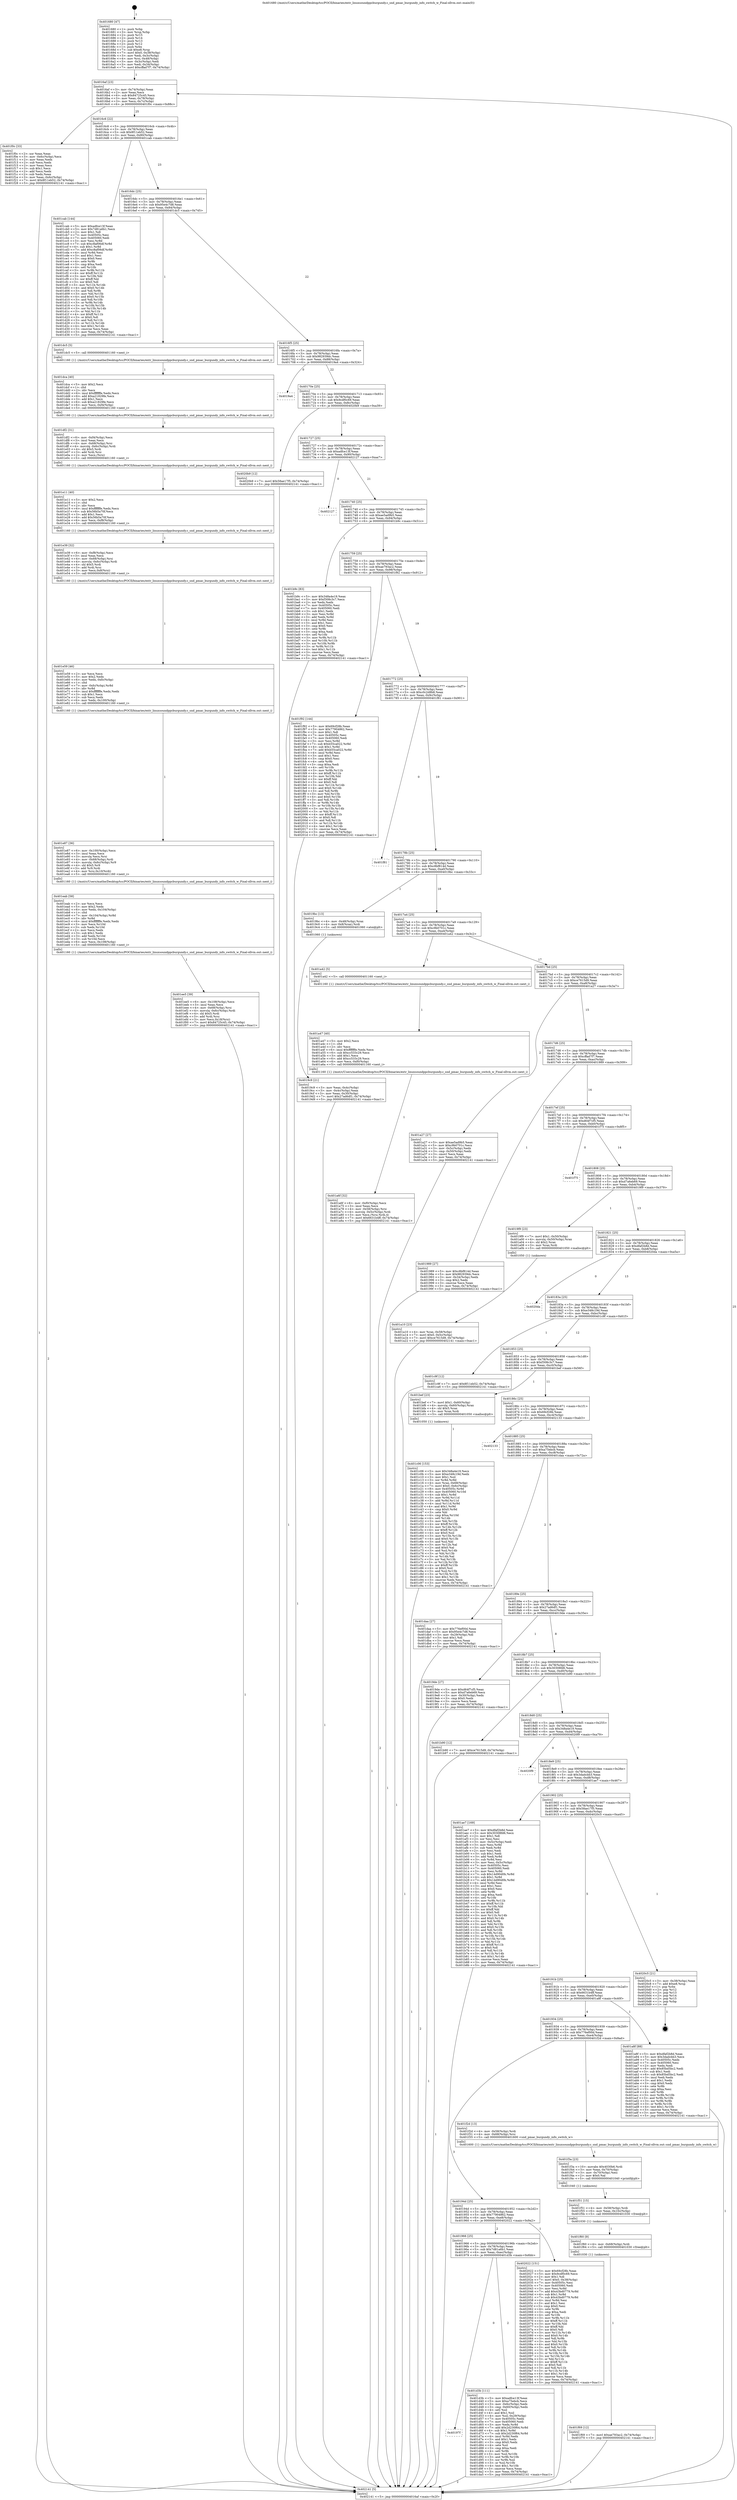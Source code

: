 digraph "0x401680" {
  label = "0x401680 (/mnt/c/Users/mathe/Desktop/tcc/POCII/binaries/extr_linuxsoundppcburgundy.c_snd_pmac_burgundy_info_switch_w_Final-ollvm.out::main(0))"
  labelloc = "t"
  node[shape=record]

  Entry [label="",width=0.3,height=0.3,shape=circle,fillcolor=black,style=filled]
  "0x4016af" [label="{
     0x4016af [23]\l
     | [instrs]\l
     &nbsp;&nbsp;0x4016af \<+3\>: mov -0x74(%rbp),%eax\l
     &nbsp;&nbsp;0x4016b2 \<+2\>: mov %eax,%ecx\l
     &nbsp;&nbsp;0x4016b4 \<+6\>: sub $0x84725c45,%ecx\l
     &nbsp;&nbsp;0x4016ba \<+3\>: mov %eax,-0x78(%rbp)\l
     &nbsp;&nbsp;0x4016bd \<+3\>: mov %ecx,-0x7c(%rbp)\l
     &nbsp;&nbsp;0x4016c0 \<+6\>: je 0000000000401f0c \<main+0x88c\>\l
  }"]
  "0x401f0c" [label="{
     0x401f0c [33]\l
     | [instrs]\l
     &nbsp;&nbsp;0x401f0c \<+2\>: xor %eax,%eax\l
     &nbsp;&nbsp;0x401f0e \<+3\>: mov -0x6c(%rbp),%ecx\l
     &nbsp;&nbsp;0x401f11 \<+2\>: mov %eax,%edx\l
     &nbsp;&nbsp;0x401f13 \<+2\>: sub %ecx,%edx\l
     &nbsp;&nbsp;0x401f15 \<+2\>: mov %eax,%ecx\l
     &nbsp;&nbsp;0x401f17 \<+3\>: sub $0x1,%ecx\l
     &nbsp;&nbsp;0x401f1a \<+2\>: add %ecx,%edx\l
     &nbsp;&nbsp;0x401f1c \<+2\>: sub %edx,%eax\l
     &nbsp;&nbsp;0x401f1e \<+3\>: mov %eax,-0x6c(%rbp)\l
     &nbsp;&nbsp;0x401f21 \<+7\>: movl $0x8f11eb52,-0x74(%rbp)\l
     &nbsp;&nbsp;0x401f28 \<+5\>: jmp 0000000000402141 \<main+0xac1\>\l
  }"]
  "0x4016c6" [label="{
     0x4016c6 [22]\l
     | [instrs]\l
     &nbsp;&nbsp;0x4016c6 \<+5\>: jmp 00000000004016cb \<main+0x4b\>\l
     &nbsp;&nbsp;0x4016cb \<+3\>: mov -0x78(%rbp),%eax\l
     &nbsp;&nbsp;0x4016ce \<+5\>: sub $0x8f11eb52,%eax\l
     &nbsp;&nbsp;0x4016d3 \<+3\>: mov %eax,-0x80(%rbp)\l
     &nbsp;&nbsp;0x4016d6 \<+6\>: je 0000000000401cab \<main+0x62b\>\l
  }"]
  Exit [label="",width=0.3,height=0.3,shape=circle,fillcolor=black,style=filled,peripheries=2]
  "0x401cab" [label="{
     0x401cab [144]\l
     | [instrs]\l
     &nbsp;&nbsp;0x401cab \<+5\>: mov $0xadfce13f,%eax\l
     &nbsp;&nbsp;0x401cb0 \<+5\>: mov $0x7d81a6b1,%ecx\l
     &nbsp;&nbsp;0x401cb5 \<+2\>: mov $0x1,%dl\l
     &nbsp;&nbsp;0x401cb7 \<+7\>: mov 0x40505c,%esi\l
     &nbsp;&nbsp;0x401cbe \<+7\>: mov 0x405060,%edi\l
     &nbsp;&nbsp;0x401cc5 \<+3\>: mov %esi,%r8d\l
     &nbsp;&nbsp;0x401cc8 \<+7\>: sub $0xc8af06df,%r8d\l
     &nbsp;&nbsp;0x401ccf \<+4\>: sub $0x1,%r8d\l
     &nbsp;&nbsp;0x401cd3 \<+7\>: add $0xc8af06df,%r8d\l
     &nbsp;&nbsp;0x401cda \<+4\>: imul %r8d,%esi\l
     &nbsp;&nbsp;0x401cde \<+3\>: and $0x1,%esi\l
     &nbsp;&nbsp;0x401ce1 \<+3\>: cmp $0x0,%esi\l
     &nbsp;&nbsp;0x401ce4 \<+4\>: sete %r9b\l
     &nbsp;&nbsp;0x401ce8 \<+3\>: cmp $0xa,%edi\l
     &nbsp;&nbsp;0x401ceb \<+4\>: setl %r10b\l
     &nbsp;&nbsp;0x401cef \<+3\>: mov %r9b,%r11b\l
     &nbsp;&nbsp;0x401cf2 \<+4\>: xor $0xff,%r11b\l
     &nbsp;&nbsp;0x401cf6 \<+3\>: mov %r10b,%bl\l
     &nbsp;&nbsp;0x401cf9 \<+3\>: xor $0xff,%bl\l
     &nbsp;&nbsp;0x401cfc \<+3\>: xor $0x0,%dl\l
     &nbsp;&nbsp;0x401cff \<+3\>: mov %r11b,%r14b\l
     &nbsp;&nbsp;0x401d02 \<+4\>: and $0x0,%r14b\l
     &nbsp;&nbsp;0x401d06 \<+3\>: and %dl,%r9b\l
     &nbsp;&nbsp;0x401d09 \<+3\>: mov %bl,%r15b\l
     &nbsp;&nbsp;0x401d0c \<+4\>: and $0x0,%r15b\l
     &nbsp;&nbsp;0x401d10 \<+3\>: and %dl,%r10b\l
     &nbsp;&nbsp;0x401d13 \<+3\>: or %r9b,%r14b\l
     &nbsp;&nbsp;0x401d16 \<+3\>: or %r10b,%r15b\l
     &nbsp;&nbsp;0x401d19 \<+3\>: xor %r15b,%r14b\l
     &nbsp;&nbsp;0x401d1c \<+3\>: or %bl,%r11b\l
     &nbsp;&nbsp;0x401d1f \<+4\>: xor $0xff,%r11b\l
     &nbsp;&nbsp;0x401d23 \<+3\>: or $0x0,%dl\l
     &nbsp;&nbsp;0x401d26 \<+3\>: and %dl,%r11b\l
     &nbsp;&nbsp;0x401d29 \<+3\>: or %r11b,%r14b\l
     &nbsp;&nbsp;0x401d2c \<+4\>: test $0x1,%r14b\l
     &nbsp;&nbsp;0x401d30 \<+3\>: cmovne %ecx,%eax\l
     &nbsp;&nbsp;0x401d33 \<+3\>: mov %eax,-0x74(%rbp)\l
     &nbsp;&nbsp;0x401d36 \<+5\>: jmp 0000000000402141 \<main+0xac1\>\l
  }"]
  "0x4016dc" [label="{
     0x4016dc [25]\l
     | [instrs]\l
     &nbsp;&nbsp;0x4016dc \<+5\>: jmp 00000000004016e1 \<main+0x61\>\l
     &nbsp;&nbsp;0x4016e1 \<+3\>: mov -0x78(%rbp),%eax\l
     &nbsp;&nbsp;0x4016e4 \<+5\>: sub $0x95e4c7d8,%eax\l
     &nbsp;&nbsp;0x4016e9 \<+6\>: mov %eax,-0x84(%rbp)\l
     &nbsp;&nbsp;0x4016ef \<+6\>: je 0000000000401dc5 \<main+0x745\>\l
  }"]
  "0x401f69" [label="{
     0x401f69 [12]\l
     | [instrs]\l
     &nbsp;&nbsp;0x401f69 \<+7\>: movl $0xae793ac2,-0x74(%rbp)\l
     &nbsp;&nbsp;0x401f70 \<+5\>: jmp 0000000000402141 \<main+0xac1\>\l
  }"]
  "0x401dc5" [label="{
     0x401dc5 [5]\l
     | [instrs]\l
     &nbsp;&nbsp;0x401dc5 \<+5\>: call 0000000000401160 \<next_i\>\l
     | [calls]\l
     &nbsp;&nbsp;0x401160 \{1\} (/mnt/c/Users/mathe/Desktop/tcc/POCII/binaries/extr_linuxsoundppcburgundy.c_snd_pmac_burgundy_info_switch_w_Final-ollvm.out::next_i)\l
  }"]
  "0x4016f5" [label="{
     0x4016f5 [25]\l
     | [instrs]\l
     &nbsp;&nbsp;0x4016f5 \<+5\>: jmp 00000000004016fa \<main+0x7a\>\l
     &nbsp;&nbsp;0x4016fa \<+3\>: mov -0x78(%rbp),%eax\l
     &nbsp;&nbsp;0x4016fd \<+5\>: sub $0x982939dc,%eax\l
     &nbsp;&nbsp;0x401702 \<+6\>: mov %eax,-0x88(%rbp)\l
     &nbsp;&nbsp;0x401708 \<+6\>: je 00000000004019a4 \<main+0x324\>\l
  }"]
  "0x401f60" [label="{
     0x401f60 [9]\l
     | [instrs]\l
     &nbsp;&nbsp;0x401f60 \<+4\>: mov -0x68(%rbp),%rdi\l
     &nbsp;&nbsp;0x401f64 \<+5\>: call 0000000000401030 \<free@plt\>\l
     | [calls]\l
     &nbsp;&nbsp;0x401030 \{1\} (unknown)\l
  }"]
  "0x4019a4" [label="{
     0x4019a4\l
  }", style=dashed]
  "0x40170e" [label="{
     0x40170e [25]\l
     | [instrs]\l
     &nbsp;&nbsp;0x40170e \<+5\>: jmp 0000000000401713 \<main+0x93\>\l
     &nbsp;&nbsp;0x401713 \<+3\>: mov -0x78(%rbp),%eax\l
     &nbsp;&nbsp;0x401716 \<+5\>: sub $0x9cdf0c69,%eax\l
     &nbsp;&nbsp;0x40171b \<+6\>: mov %eax,-0x8c(%rbp)\l
     &nbsp;&nbsp;0x401721 \<+6\>: je 00000000004020b9 \<main+0xa39\>\l
  }"]
  "0x401f51" [label="{
     0x401f51 [15]\l
     | [instrs]\l
     &nbsp;&nbsp;0x401f51 \<+4\>: mov -0x58(%rbp),%rdi\l
     &nbsp;&nbsp;0x401f55 \<+6\>: mov %eax,-0x10c(%rbp)\l
     &nbsp;&nbsp;0x401f5b \<+5\>: call 0000000000401030 \<free@plt\>\l
     | [calls]\l
     &nbsp;&nbsp;0x401030 \{1\} (unknown)\l
  }"]
  "0x4020b9" [label="{
     0x4020b9 [12]\l
     | [instrs]\l
     &nbsp;&nbsp;0x4020b9 \<+7\>: movl $0x58ae17f5,-0x74(%rbp)\l
     &nbsp;&nbsp;0x4020c0 \<+5\>: jmp 0000000000402141 \<main+0xac1\>\l
  }"]
  "0x401727" [label="{
     0x401727 [25]\l
     | [instrs]\l
     &nbsp;&nbsp;0x401727 \<+5\>: jmp 000000000040172c \<main+0xac\>\l
     &nbsp;&nbsp;0x40172c \<+3\>: mov -0x78(%rbp),%eax\l
     &nbsp;&nbsp;0x40172f \<+5\>: sub $0xadfce13f,%eax\l
     &nbsp;&nbsp;0x401734 \<+6\>: mov %eax,-0x90(%rbp)\l
     &nbsp;&nbsp;0x40173a \<+6\>: je 0000000000402127 \<main+0xaa7\>\l
  }"]
  "0x401f3a" [label="{
     0x401f3a [23]\l
     | [instrs]\l
     &nbsp;&nbsp;0x401f3a \<+10\>: movabs $0x4030b6,%rdi\l
     &nbsp;&nbsp;0x401f44 \<+3\>: mov %eax,-0x70(%rbp)\l
     &nbsp;&nbsp;0x401f47 \<+3\>: mov -0x70(%rbp),%esi\l
     &nbsp;&nbsp;0x401f4a \<+2\>: mov $0x0,%al\l
     &nbsp;&nbsp;0x401f4c \<+5\>: call 0000000000401040 \<printf@plt\>\l
     | [calls]\l
     &nbsp;&nbsp;0x401040 \{1\} (unknown)\l
  }"]
  "0x402127" [label="{
     0x402127\l
  }", style=dashed]
  "0x401740" [label="{
     0x401740 [25]\l
     | [instrs]\l
     &nbsp;&nbsp;0x401740 \<+5\>: jmp 0000000000401745 \<main+0xc5\>\l
     &nbsp;&nbsp;0x401745 \<+3\>: mov -0x78(%rbp),%eax\l
     &nbsp;&nbsp;0x401748 \<+5\>: sub $0xae5ad9b5,%eax\l
     &nbsp;&nbsp;0x40174d \<+6\>: mov %eax,-0x94(%rbp)\l
     &nbsp;&nbsp;0x401753 \<+6\>: je 0000000000401b9c \<main+0x51c\>\l
  }"]
  "0x401ee5" [label="{
     0x401ee5 [39]\l
     | [instrs]\l
     &nbsp;&nbsp;0x401ee5 \<+6\>: mov -0x108(%rbp),%ecx\l
     &nbsp;&nbsp;0x401eeb \<+3\>: imul %eax,%ecx\l
     &nbsp;&nbsp;0x401eee \<+4\>: mov -0x68(%rbp),%rsi\l
     &nbsp;&nbsp;0x401ef2 \<+4\>: movslq -0x6c(%rbp),%rdi\l
     &nbsp;&nbsp;0x401ef6 \<+4\>: shl $0x5,%rdi\l
     &nbsp;&nbsp;0x401efa \<+3\>: add %rdi,%rsi\l
     &nbsp;&nbsp;0x401efd \<+3\>: mov %ecx,0x18(%rsi)\l
     &nbsp;&nbsp;0x401f00 \<+7\>: movl $0x84725c45,-0x74(%rbp)\l
     &nbsp;&nbsp;0x401f07 \<+5\>: jmp 0000000000402141 \<main+0xac1\>\l
  }"]
  "0x401b9c" [label="{
     0x401b9c [83]\l
     | [instrs]\l
     &nbsp;&nbsp;0x401b9c \<+5\>: mov $0x348a4e19,%eax\l
     &nbsp;&nbsp;0x401ba1 \<+5\>: mov $0xf308c3c7,%ecx\l
     &nbsp;&nbsp;0x401ba6 \<+2\>: xor %edx,%edx\l
     &nbsp;&nbsp;0x401ba8 \<+7\>: mov 0x40505c,%esi\l
     &nbsp;&nbsp;0x401baf \<+7\>: mov 0x405060,%edi\l
     &nbsp;&nbsp;0x401bb6 \<+3\>: sub $0x1,%edx\l
     &nbsp;&nbsp;0x401bb9 \<+3\>: mov %esi,%r8d\l
     &nbsp;&nbsp;0x401bbc \<+3\>: add %edx,%r8d\l
     &nbsp;&nbsp;0x401bbf \<+4\>: imul %r8d,%esi\l
     &nbsp;&nbsp;0x401bc3 \<+3\>: and $0x1,%esi\l
     &nbsp;&nbsp;0x401bc6 \<+3\>: cmp $0x0,%esi\l
     &nbsp;&nbsp;0x401bc9 \<+4\>: sete %r9b\l
     &nbsp;&nbsp;0x401bcd \<+3\>: cmp $0xa,%edi\l
     &nbsp;&nbsp;0x401bd0 \<+4\>: setl %r10b\l
     &nbsp;&nbsp;0x401bd4 \<+3\>: mov %r9b,%r11b\l
     &nbsp;&nbsp;0x401bd7 \<+3\>: and %r10b,%r11b\l
     &nbsp;&nbsp;0x401bda \<+3\>: xor %r10b,%r9b\l
     &nbsp;&nbsp;0x401bdd \<+3\>: or %r9b,%r11b\l
     &nbsp;&nbsp;0x401be0 \<+4\>: test $0x1,%r11b\l
     &nbsp;&nbsp;0x401be4 \<+3\>: cmovne %ecx,%eax\l
     &nbsp;&nbsp;0x401be7 \<+3\>: mov %eax,-0x74(%rbp)\l
     &nbsp;&nbsp;0x401bea \<+5\>: jmp 0000000000402141 \<main+0xac1\>\l
  }"]
  "0x401759" [label="{
     0x401759 [25]\l
     | [instrs]\l
     &nbsp;&nbsp;0x401759 \<+5\>: jmp 000000000040175e \<main+0xde\>\l
     &nbsp;&nbsp;0x40175e \<+3\>: mov -0x78(%rbp),%eax\l
     &nbsp;&nbsp;0x401761 \<+5\>: sub $0xae793ac2,%eax\l
     &nbsp;&nbsp;0x401766 \<+6\>: mov %eax,-0x98(%rbp)\l
     &nbsp;&nbsp;0x40176c \<+6\>: je 0000000000401f92 \<main+0x912\>\l
  }"]
  "0x401eab" [label="{
     0x401eab [58]\l
     | [instrs]\l
     &nbsp;&nbsp;0x401eab \<+2\>: xor %ecx,%ecx\l
     &nbsp;&nbsp;0x401ead \<+5\>: mov $0x2,%edx\l
     &nbsp;&nbsp;0x401eb2 \<+6\>: mov %edx,-0x104(%rbp)\l
     &nbsp;&nbsp;0x401eb8 \<+1\>: cltd\l
     &nbsp;&nbsp;0x401eb9 \<+7\>: mov -0x104(%rbp),%r8d\l
     &nbsp;&nbsp;0x401ec0 \<+3\>: idiv %r8d\l
     &nbsp;&nbsp;0x401ec3 \<+6\>: imul $0xfffffffe,%edx,%edx\l
     &nbsp;&nbsp;0x401ec9 \<+3\>: mov %ecx,%r10d\l
     &nbsp;&nbsp;0x401ecc \<+3\>: sub %edx,%r10d\l
     &nbsp;&nbsp;0x401ecf \<+2\>: mov %ecx,%edx\l
     &nbsp;&nbsp;0x401ed1 \<+3\>: sub $0x1,%edx\l
     &nbsp;&nbsp;0x401ed4 \<+3\>: add %edx,%r10d\l
     &nbsp;&nbsp;0x401ed7 \<+3\>: sub %r10d,%ecx\l
     &nbsp;&nbsp;0x401eda \<+6\>: mov %ecx,-0x108(%rbp)\l
     &nbsp;&nbsp;0x401ee0 \<+5\>: call 0000000000401160 \<next_i\>\l
     | [calls]\l
     &nbsp;&nbsp;0x401160 \{1\} (/mnt/c/Users/mathe/Desktop/tcc/POCII/binaries/extr_linuxsoundppcburgundy.c_snd_pmac_burgundy_info_switch_w_Final-ollvm.out::next_i)\l
  }"]
  "0x401f92" [label="{
     0x401f92 [144]\l
     | [instrs]\l
     &nbsp;&nbsp;0x401f92 \<+5\>: mov $0x69cf28b,%eax\l
     &nbsp;&nbsp;0x401f97 \<+5\>: mov $0x77904862,%ecx\l
     &nbsp;&nbsp;0x401f9c \<+2\>: mov $0x1,%dl\l
     &nbsp;&nbsp;0x401f9e \<+7\>: mov 0x40505c,%esi\l
     &nbsp;&nbsp;0x401fa5 \<+7\>: mov 0x405060,%edi\l
     &nbsp;&nbsp;0x401fac \<+3\>: mov %esi,%r8d\l
     &nbsp;&nbsp;0x401faf \<+7\>: sub $0xb55ca022,%r8d\l
     &nbsp;&nbsp;0x401fb6 \<+4\>: sub $0x1,%r8d\l
     &nbsp;&nbsp;0x401fba \<+7\>: add $0xb55ca022,%r8d\l
     &nbsp;&nbsp;0x401fc1 \<+4\>: imul %r8d,%esi\l
     &nbsp;&nbsp;0x401fc5 \<+3\>: and $0x1,%esi\l
     &nbsp;&nbsp;0x401fc8 \<+3\>: cmp $0x0,%esi\l
     &nbsp;&nbsp;0x401fcb \<+4\>: sete %r9b\l
     &nbsp;&nbsp;0x401fcf \<+3\>: cmp $0xa,%edi\l
     &nbsp;&nbsp;0x401fd2 \<+4\>: setl %r10b\l
     &nbsp;&nbsp;0x401fd6 \<+3\>: mov %r9b,%r11b\l
     &nbsp;&nbsp;0x401fd9 \<+4\>: xor $0xff,%r11b\l
     &nbsp;&nbsp;0x401fdd \<+3\>: mov %r10b,%bl\l
     &nbsp;&nbsp;0x401fe0 \<+3\>: xor $0xff,%bl\l
     &nbsp;&nbsp;0x401fe3 \<+3\>: xor $0x0,%dl\l
     &nbsp;&nbsp;0x401fe6 \<+3\>: mov %r11b,%r14b\l
     &nbsp;&nbsp;0x401fe9 \<+4\>: and $0x0,%r14b\l
     &nbsp;&nbsp;0x401fed \<+3\>: and %dl,%r9b\l
     &nbsp;&nbsp;0x401ff0 \<+3\>: mov %bl,%r15b\l
     &nbsp;&nbsp;0x401ff3 \<+4\>: and $0x0,%r15b\l
     &nbsp;&nbsp;0x401ff7 \<+3\>: and %dl,%r10b\l
     &nbsp;&nbsp;0x401ffa \<+3\>: or %r9b,%r14b\l
     &nbsp;&nbsp;0x401ffd \<+3\>: or %r10b,%r15b\l
     &nbsp;&nbsp;0x402000 \<+3\>: xor %r15b,%r14b\l
     &nbsp;&nbsp;0x402003 \<+3\>: or %bl,%r11b\l
     &nbsp;&nbsp;0x402006 \<+4\>: xor $0xff,%r11b\l
     &nbsp;&nbsp;0x40200a \<+3\>: or $0x0,%dl\l
     &nbsp;&nbsp;0x40200d \<+3\>: and %dl,%r11b\l
     &nbsp;&nbsp;0x402010 \<+3\>: or %r11b,%r14b\l
     &nbsp;&nbsp;0x402013 \<+4\>: test $0x1,%r14b\l
     &nbsp;&nbsp;0x402017 \<+3\>: cmovne %ecx,%eax\l
     &nbsp;&nbsp;0x40201a \<+3\>: mov %eax,-0x74(%rbp)\l
     &nbsp;&nbsp;0x40201d \<+5\>: jmp 0000000000402141 \<main+0xac1\>\l
  }"]
  "0x401772" [label="{
     0x401772 [25]\l
     | [instrs]\l
     &nbsp;&nbsp;0x401772 \<+5\>: jmp 0000000000401777 \<main+0xf7\>\l
     &nbsp;&nbsp;0x401777 \<+3\>: mov -0x78(%rbp),%eax\l
     &nbsp;&nbsp;0x40177a \<+5\>: sub $0xc0c2d8b8,%eax\l
     &nbsp;&nbsp;0x40177f \<+6\>: mov %eax,-0x9c(%rbp)\l
     &nbsp;&nbsp;0x401785 \<+6\>: je 0000000000401f81 \<main+0x901\>\l
  }"]
  "0x401e87" [label="{
     0x401e87 [36]\l
     | [instrs]\l
     &nbsp;&nbsp;0x401e87 \<+6\>: mov -0x100(%rbp),%ecx\l
     &nbsp;&nbsp;0x401e8d \<+3\>: imul %eax,%ecx\l
     &nbsp;&nbsp;0x401e90 \<+3\>: movslq %ecx,%rsi\l
     &nbsp;&nbsp;0x401e93 \<+4\>: mov -0x68(%rbp),%rdi\l
     &nbsp;&nbsp;0x401e97 \<+4\>: movslq -0x6c(%rbp),%r9\l
     &nbsp;&nbsp;0x401e9b \<+4\>: shl $0x5,%r9\l
     &nbsp;&nbsp;0x401e9f \<+3\>: add %r9,%rdi\l
     &nbsp;&nbsp;0x401ea2 \<+4\>: mov %rsi,0x10(%rdi)\l
     &nbsp;&nbsp;0x401ea6 \<+5\>: call 0000000000401160 \<next_i\>\l
     | [calls]\l
     &nbsp;&nbsp;0x401160 \{1\} (/mnt/c/Users/mathe/Desktop/tcc/POCII/binaries/extr_linuxsoundppcburgundy.c_snd_pmac_burgundy_info_switch_w_Final-ollvm.out::next_i)\l
  }"]
  "0x401f81" [label="{
     0x401f81\l
  }", style=dashed]
  "0x40178b" [label="{
     0x40178b [25]\l
     | [instrs]\l
     &nbsp;&nbsp;0x40178b \<+5\>: jmp 0000000000401790 \<main+0x110\>\l
     &nbsp;&nbsp;0x401790 \<+3\>: mov -0x78(%rbp),%eax\l
     &nbsp;&nbsp;0x401793 \<+5\>: sub $0xc8bf814d,%eax\l
     &nbsp;&nbsp;0x401798 \<+6\>: mov %eax,-0xa0(%rbp)\l
     &nbsp;&nbsp;0x40179e \<+6\>: je 00000000004019bc \<main+0x33c\>\l
  }"]
  "0x401e59" [label="{
     0x401e59 [46]\l
     | [instrs]\l
     &nbsp;&nbsp;0x401e59 \<+2\>: xor %ecx,%ecx\l
     &nbsp;&nbsp;0x401e5b \<+5\>: mov $0x2,%edx\l
     &nbsp;&nbsp;0x401e60 \<+6\>: mov %edx,-0xfc(%rbp)\l
     &nbsp;&nbsp;0x401e66 \<+1\>: cltd\l
     &nbsp;&nbsp;0x401e67 \<+7\>: mov -0xfc(%rbp),%r8d\l
     &nbsp;&nbsp;0x401e6e \<+3\>: idiv %r8d\l
     &nbsp;&nbsp;0x401e71 \<+6\>: imul $0xfffffffe,%edx,%edx\l
     &nbsp;&nbsp;0x401e77 \<+3\>: sub $0x1,%ecx\l
     &nbsp;&nbsp;0x401e7a \<+2\>: sub %ecx,%edx\l
     &nbsp;&nbsp;0x401e7c \<+6\>: mov %edx,-0x100(%rbp)\l
     &nbsp;&nbsp;0x401e82 \<+5\>: call 0000000000401160 \<next_i\>\l
     | [calls]\l
     &nbsp;&nbsp;0x401160 \{1\} (/mnt/c/Users/mathe/Desktop/tcc/POCII/binaries/extr_linuxsoundppcburgundy.c_snd_pmac_burgundy_info_switch_w_Final-ollvm.out::next_i)\l
  }"]
  "0x4019bc" [label="{
     0x4019bc [13]\l
     | [instrs]\l
     &nbsp;&nbsp;0x4019bc \<+4\>: mov -0x48(%rbp),%rax\l
     &nbsp;&nbsp;0x4019c0 \<+4\>: mov 0x8(%rax),%rdi\l
     &nbsp;&nbsp;0x4019c4 \<+5\>: call 0000000000401060 \<atoi@plt\>\l
     | [calls]\l
     &nbsp;&nbsp;0x401060 \{1\} (unknown)\l
  }"]
  "0x4017a4" [label="{
     0x4017a4 [25]\l
     | [instrs]\l
     &nbsp;&nbsp;0x4017a4 \<+5\>: jmp 00000000004017a9 \<main+0x129\>\l
     &nbsp;&nbsp;0x4017a9 \<+3\>: mov -0x78(%rbp),%eax\l
     &nbsp;&nbsp;0x4017ac \<+5\>: sub $0xc9b0701c,%eax\l
     &nbsp;&nbsp;0x4017b1 \<+6\>: mov %eax,-0xa4(%rbp)\l
     &nbsp;&nbsp;0x4017b7 \<+6\>: je 0000000000401a42 \<main+0x3c2\>\l
  }"]
  "0x401e39" [label="{
     0x401e39 [32]\l
     | [instrs]\l
     &nbsp;&nbsp;0x401e39 \<+6\>: mov -0xf8(%rbp),%ecx\l
     &nbsp;&nbsp;0x401e3f \<+3\>: imul %eax,%ecx\l
     &nbsp;&nbsp;0x401e42 \<+4\>: mov -0x68(%rbp),%rsi\l
     &nbsp;&nbsp;0x401e46 \<+4\>: movslq -0x6c(%rbp),%rdi\l
     &nbsp;&nbsp;0x401e4a \<+4\>: shl $0x5,%rdi\l
     &nbsp;&nbsp;0x401e4e \<+3\>: add %rdi,%rsi\l
     &nbsp;&nbsp;0x401e51 \<+3\>: mov %ecx,0x8(%rsi)\l
     &nbsp;&nbsp;0x401e54 \<+5\>: call 0000000000401160 \<next_i\>\l
     | [calls]\l
     &nbsp;&nbsp;0x401160 \{1\} (/mnt/c/Users/mathe/Desktop/tcc/POCII/binaries/extr_linuxsoundppcburgundy.c_snd_pmac_burgundy_info_switch_w_Final-ollvm.out::next_i)\l
  }"]
  "0x401a42" [label="{
     0x401a42 [5]\l
     | [instrs]\l
     &nbsp;&nbsp;0x401a42 \<+5\>: call 0000000000401160 \<next_i\>\l
     | [calls]\l
     &nbsp;&nbsp;0x401160 \{1\} (/mnt/c/Users/mathe/Desktop/tcc/POCII/binaries/extr_linuxsoundppcburgundy.c_snd_pmac_burgundy_info_switch_w_Final-ollvm.out::next_i)\l
  }"]
  "0x4017bd" [label="{
     0x4017bd [25]\l
     | [instrs]\l
     &nbsp;&nbsp;0x4017bd \<+5\>: jmp 00000000004017c2 \<main+0x142\>\l
     &nbsp;&nbsp;0x4017c2 \<+3\>: mov -0x78(%rbp),%eax\l
     &nbsp;&nbsp;0x4017c5 \<+5\>: sub $0xce7615d9,%eax\l
     &nbsp;&nbsp;0x4017ca \<+6\>: mov %eax,-0xa8(%rbp)\l
     &nbsp;&nbsp;0x4017d0 \<+6\>: je 0000000000401a27 \<main+0x3a7\>\l
  }"]
  "0x401e11" [label="{
     0x401e11 [40]\l
     | [instrs]\l
     &nbsp;&nbsp;0x401e11 \<+5\>: mov $0x2,%ecx\l
     &nbsp;&nbsp;0x401e16 \<+1\>: cltd\l
     &nbsp;&nbsp;0x401e17 \<+2\>: idiv %ecx\l
     &nbsp;&nbsp;0x401e19 \<+6\>: imul $0xfffffffe,%edx,%ecx\l
     &nbsp;&nbsp;0x401e1f \<+6\>: sub $0x56b5a70f,%ecx\l
     &nbsp;&nbsp;0x401e25 \<+3\>: add $0x1,%ecx\l
     &nbsp;&nbsp;0x401e28 \<+6\>: add $0x56b5a70f,%ecx\l
     &nbsp;&nbsp;0x401e2e \<+6\>: mov %ecx,-0xf8(%rbp)\l
     &nbsp;&nbsp;0x401e34 \<+5\>: call 0000000000401160 \<next_i\>\l
     | [calls]\l
     &nbsp;&nbsp;0x401160 \{1\} (/mnt/c/Users/mathe/Desktop/tcc/POCII/binaries/extr_linuxsoundppcburgundy.c_snd_pmac_burgundy_info_switch_w_Final-ollvm.out::next_i)\l
  }"]
  "0x401a27" [label="{
     0x401a27 [27]\l
     | [instrs]\l
     &nbsp;&nbsp;0x401a27 \<+5\>: mov $0xae5ad9b5,%eax\l
     &nbsp;&nbsp;0x401a2c \<+5\>: mov $0xc9b0701c,%ecx\l
     &nbsp;&nbsp;0x401a31 \<+3\>: mov -0x5c(%rbp),%edx\l
     &nbsp;&nbsp;0x401a34 \<+3\>: cmp -0x50(%rbp),%edx\l
     &nbsp;&nbsp;0x401a37 \<+3\>: cmovl %ecx,%eax\l
     &nbsp;&nbsp;0x401a3a \<+3\>: mov %eax,-0x74(%rbp)\l
     &nbsp;&nbsp;0x401a3d \<+5\>: jmp 0000000000402141 \<main+0xac1\>\l
  }"]
  "0x4017d6" [label="{
     0x4017d6 [25]\l
     | [instrs]\l
     &nbsp;&nbsp;0x4017d6 \<+5\>: jmp 00000000004017db \<main+0x15b\>\l
     &nbsp;&nbsp;0x4017db \<+3\>: mov -0x78(%rbp),%eax\l
     &nbsp;&nbsp;0x4017de \<+5\>: sub $0xcffad7f7,%eax\l
     &nbsp;&nbsp;0x4017e3 \<+6\>: mov %eax,-0xac(%rbp)\l
     &nbsp;&nbsp;0x4017e9 \<+6\>: je 0000000000401989 \<main+0x309\>\l
  }"]
  "0x401df2" [label="{
     0x401df2 [31]\l
     | [instrs]\l
     &nbsp;&nbsp;0x401df2 \<+6\>: mov -0xf4(%rbp),%ecx\l
     &nbsp;&nbsp;0x401df8 \<+3\>: imul %eax,%ecx\l
     &nbsp;&nbsp;0x401dfb \<+4\>: mov -0x68(%rbp),%rsi\l
     &nbsp;&nbsp;0x401dff \<+4\>: movslq -0x6c(%rbp),%rdi\l
     &nbsp;&nbsp;0x401e03 \<+4\>: shl $0x5,%rdi\l
     &nbsp;&nbsp;0x401e07 \<+3\>: add %rdi,%rsi\l
     &nbsp;&nbsp;0x401e0a \<+2\>: mov %ecx,(%rsi)\l
     &nbsp;&nbsp;0x401e0c \<+5\>: call 0000000000401160 \<next_i\>\l
     | [calls]\l
     &nbsp;&nbsp;0x401160 \{1\} (/mnt/c/Users/mathe/Desktop/tcc/POCII/binaries/extr_linuxsoundppcburgundy.c_snd_pmac_burgundy_info_switch_w_Final-ollvm.out::next_i)\l
  }"]
  "0x401989" [label="{
     0x401989 [27]\l
     | [instrs]\l
     &nbsp;&nbsp;0x401989 \<+5\>: mov $0xc8bf814d,%eax\l
     &nbsp;&nbsp;0x40198e \<+5\>: mov $0x982939dc,%ecx\l
     &nbsp;&nbsp;0x401993 \<+3\>: mov -0x34(%rbp),%edx\l
     &nbsp;&nbsp;0x401996 \<+3\>: cmp $0x2,%edx\l
     &nbsp;&nbsp;0x401999 \<+3\>: cmovne %ecx,%eax\l
     &nbsp;&nbsp;0x40199c \<+3\>: mov %eax,-0x74(%rbp)\l
     &nbsp;&nbsp;0x40199f \<+5\>: jmp 0000000000402141 \<main+0xac1\>\l
  }"]
  "0x4017ef" [label="{
     0x4017ef [25]\l
     | [instrs]\l
     &nbsp;&nbsp;0x4017ef \<+5\>: jmp 00000000004017f4 \<main+0x174\>\l
     &nbsp;&nbsp;0x4017f4 \<+3\>: mov -0x78(%rbp),%eax\l
     &nbsp;&nbsp;0x4017f7 \<+5\>: sub $0xd64f7cf5,%eax\l
     &nbsp;&nbsp;0x4017fc \<+6\>: mov %eax,-0xb0(%rbp)\l
     &nbsp;&nbsp;0x401802 \<+6\>: je 0000000000401f75 \<main+0x8f5\>\l
  }"]
  "0x402141" [label="{
     0x402141 [5]\l
     | [instrs]\l
     &nbsp;&nbsp;0x402141 \<+5\>: jmp 00000000004016af \<main+0x2f\>\l
  }"]
  "0x401680" [label="{
     0x401680 [47]\l
     | [instrs]\l
     &nbsp;&nbsp;0x401680 \<+1\>: push %rbp\l
     &nbsp;&nbsp;0x401681 \<+3\>: mov %rsp,%rbp\l
     &nbsp;&nbsp;0x401684 \<+2\>: push %r15\l
     &nbsp;&nbsp;0x401686 \<+2\>: push %r14\l
     &nbsp;&nbsp;0x401688 \<+2\>: push %r13\l
     &nbsp;&nbsp;0x40168a \<+2\>: push %r12\l
     &nbsp;&nbsp;0x40168c \<+1\>: push %rbx\l
     &nbsp;&nbsp;0x40168d \<+7\>: sub $0xe8,%rsp\l
     &nbsp;&nbsp;0x401694 \<+7\>: movl $0x0,-0x38(%rbp)\l
     &nbsp;&nbsp;0x40169b \<+3\>: mov %edi,-0x3c(%rbp)\l
     &nbsp;&nbsp;0x40169e \<+4\>: mov %rsi,-0x48(%rbp)\l
     &nbsp;&nbsp;0x4016a2 \<+3\>: mov -0x3c(%rbp),%edi\l
     &nbsp;&nbsp;0x4016a5 \<+3\>: mov %edi,-0x34(%rbp)\l
     &nbsp;&nbsp;0x4016a8 \<+7\>: movl $0xcffad7f7,-0x74(%rbp)\l
  }"]
  "0x4019c9" [label="{
     0x4019c9 [21]\l
     | [instrs]\l
     &nbsp;&nbsp;0x4019c9 \<+3\>: mov %eax,-0x4c(%rbp)\l
     &nbsp;&nbsp;0x4019cc \<+3\>: mov -0x4c(%rbp),%eax\l
     &nbsp;&nbsp;0x4019cf \<+3\>: mov %eax,-0x30(%rbp)\l
     &nbsp;&nbsp;0x4019d2 \<+7\>: movl $0x27ad6df1,-0x74(%rbp)\l
     &nbsp;&nbsp;0x4019d9 \<+5\>: jmp 0000000000402141 \<main+0xac1\>\l
  }"]
  "0x401dca" [label="{
     0x401dca [40]\l
     | [instrs]\l
     &nbsp;&nbsp;0x401dca \<+5\>: mov $0x2,%ecx\l
     &nbsp;&nbsp;0x401dcf \<+1\>: cltd\l
     &nbsp;&nbsp;0x401dd0 \<+2\>: idiv %ecx\l
     &nbsp;&nbsp;0x401dd2 \<+6\>: imul $0xfffffffe,%edx,%ecx\l
     &nbsp;&nbsp;0x401dd8 \<+6\>: add $0xa21829fe,%ecx\l
     &nbsp;&nbsp;0x401dde \<+3\>: add $0x1,%ecx\l
     &nbsp;&nbsp;0x401de1 \<+6\>: sub $0xa21829fe,%ecx\l
     &nbsp;&nbsp;0x401de7 \<+6\>: mov %ecx,-0xf4(%rbp)\l
     &nbsp;&nbsp;0x401ded \<+5\>: call 0000000000401160 \<next_i\>\l
     | [calls]\l
     &nbsp;&nbsp;0x401160 \{1\} (/mnt/c/Users/mathe/Desktop/tcc/POCII/binaries/extr_linuxsoundppcburgundy.c_snd_pmac_burgundy_info_switch_w_Final-ollvm.out::next_i)\l
  }"]
  "0x401f75" [label="{
     0x401f75\l
  }", style=dashed]
  "0x401808" [label="{
     0x401808 [25]\l
     | [instrs]\l
     &nbsp;&nbsp;0x401808 \<+5\>: jmp 000000000040180d \<main+0x18d\>\l
     &nbsp;&nbsp;0x40180d \<+3\>: mov -0x78(%rbp),%eax\l
     &nbsp;&nbsp;0x401810 \<+5\>: sub $0xd7a6eb69,%eax\l
     &nbsp;&nbsp;0x401815 \<+6\>: mov %eax,-0xb4(%rbp)\l
     &nbsp;&nbsp;0x40181b \<+6\>: je 00000000004019f9 \<main+0x379\>\l
  }"]
  "0x40197f" [label="{
     0x40197f\l
  }", style=dashed]
  "0x4019f9" [label="{
     0x4019f9 [23]\l
     | [instrs]\l
     &nbsp;&nbsp;0x4019f9 \<+7\>: movl $0x1,-0x50(%rbp)\l
     &nbsp;&nbsp;0x401a00 \<+4\>: movslq -0x50(%rbp),%rax\l
     &nbsp;&nbsp;0x401a04 \<+4\>: shl $0x2,%rax\l
     &nbsp;&nbsp;0x401a08 \<+3\>: mov %rax,%rdi\l
     &nbsp;&nbsp;0x401a0b \<+5\>: call 0000000000401050 \<malloc@plt\>\l
     | [calls]\l
     &nbsp;&nbsp;0x401050 \{1\} (unknown)\l
  }"]
  "0x401821" [label="{
     0x401821 [25]\l
     | [instrs]\l
     &nbsp;&nbsp;0x401821 \<+5\>: jmp 0000000000401826 \<main+0x1a6\>\l
     &nbsp;&nbsp;0x401826 \<+3\>: mov -0x78(%rbp),%eax\l
     &nbsp;&nbsp;0x401829 \<+5\>: sub $0xdfaf2b8d,%eax\l
     &nbsp;&nbsp;0x40182e \<+6\>: mov %eax,-0xb8(%rbp)\l
     &nbsp;&nbsp;0x401834 \<+6\>: je 00000000004020da \<main+0xa5a\>\l
  }"]
  "0x401d3b" [label="{
     0x401d3b [111]\l
     | [instrs]\l
     &nbsp;&nbsp;0x401d3b \<+5\>: mov $0xadfce13f,%eax\l
     &nbsp;&nbsp;0x401d40 \<+5\>: mov $0xa75ebcb,%ecx\l
     &nbsp;&nbsp;0x401d45 \<+3\>: mov -0x6c(%rbp),%edx\l
     &nbsp;&nbsp;0x401d48 \<+3\>: cmp -0x60(%rbp),%edx\l
     &nbsp;&nbsp;0x401d4b \<+4\>: setl %sil\l
     &nbsp;&nbsp;0x401d4f \<+4\>: and $0x1,%sil\l
     &nbsp;&nbsp;0x401d53 \<+4\>: mov %sil,-0x29(%rbp)\l
     &nbsp;&nbsp;0x401d57 \<+7\>: mov 0x40505c,%edx\l
     &nbsp;&nbsp;0x401d5e \<+7\>: mov 0x405060,%edi\l
     &nbsp;&nbsp;0x401d65 \<+3\>: mov %edx,%r8d\l
     &nbsp;&nbsp;0x401d68 \<+7\>: add $0x2d230f64,%r8d\l
     &nbsp;&nbsp;0x401d6f \<+4\>: sub $0x1,%r8d\l
     &nbsp;&nbsp;0x401d73 \<+7\>: sub $0x2d230f64,%r8d\l
     &nbsp;&nbsp;0x401d7a \<+4\>: imul %r8d,%edx\l
     &nbsp;&nbsp;0x401d7e \<+3\>: and $0x1,%edx\l
     &nbsp;&nbsp;0x401d81 \<+3\>: cmp $0x0,%edx\l
     &nbsp;&nbsp;0x401d84 \<+4\>: sete %sil\l
     &nbsp;&nbsp;0x401d88 \<+3\>: cmp $0xa,%edi\l
     &nbsp;&nbsp;0x401d8b \<+4\>: setl %r9b\l
     &nbsp;&nbsp;0x401d8f \<+3\>: mov %sil,%r10b\l
     &nbsp;&nbsp;0x401d92 \<+3\>: and %r9b,%r10b\l
     &nbsp;&nbsp;0x401d95 \<+3\>: xor %r9b,%sil\l
     &nbsp;&nbsp;0x401d98 \<+3\>: or %sil,%r10b\l
     &nbsp;&nbsp;0x401d9b \<+4\>: test $0x1,%r10b\l
     &nbsp;&nbsp;0x401d9f \<+3\>: cmovne %ecx,%eax\l
     &nbsp;&nbsp;0x401da2 \<+3\>: mov %eax,-0x74(%rbp)\l
     &nbsp;&nbsp;0x401da5 \<+5\>: jmp 0000000000402141 \<main+0xac1\>\l
  }"]
  "0x4020da" [label="{
     0x4020da\l
  }", style=dashed]
  "0x40183a" [label="{
     0x40183a [25]\l
     | [instrs]\l
     &nbsp;&nbsp;0x40183a \<+5\>: jmp 000000000040183f \<main+0x1bf\>\l
     &nbsp;&nbsp;0x40183f \<+3\>: mov -0x78(%rbp),%eax\l
     &nbsp;&nbsp;0x401842 \<+5\>: sub $0xe348c19d,%eax\l
     &nbsp;&nbsp;0x401847 \<+6\>: mov %eax,-0xbc(%rbp)\l
     &nbsp;&nbsp;0x40184d \<+6\>: je 0000000000401c9f \<main+0x61f\>\l
  }"]
  "0x401966" [label="{
     0x401966 [25]\l
     | [instrs]\l
     &nbsp;&nbsp;0x401966 \<+5\>: jmp 000000000040196b \<main+0x2eb\>\l
     &nbsp;&nbsp;0x40196b \<+3\>: mov -0x78(%rbp),%eax\l
     &nbsp;&nbsp;0x40196e \<+5\>: sub $0x7d81a6b1,%eax\l
     &nbsp;&nbsp;0x401973 \<+6\>: mov %eax,-0xec(%rbp)\l
     &nbsp;&nbsp;0x401979 \<+6\>: je 0000000000401d3b \<main+0x6bb\>\l
  }"]
  "0x401c9f" [label="{
     0x401c9f [12]\l
     | [instrs]\l
     &nbsp;&nbsp;0x401c9f \<+7\>: movl $0x8f11eb52,-0x74(%rbp)\l
     &nbsp;&nbsp;0x401ca6 \<+5\>: jmp 0000000000402141 \<main+0xac1\>\l
  }"]
  "0x401853" [label="{
     0x401853 [25]\l
     | [instrs]\l
     &nbsp;&nbsp;0x401853 \<+5\>: jmp 0000000000401858 \<main+0x1d8\>\l
     &nbsp;&nbsp;0x401858 \<+3\>: mov -0x78(%rbp),%eax\l
     &nbsp;&nbsp;0x40185b \<+5\>: sub $0xf308c3c7,%eax\l
     &nbsp;&nbsp;0x401860 \<+6\>: mov %eax,-0xc0(%rbp)\l
     &nbsp;&nbsp;0x401866 \<+6\>: je 0000000000401bef \<main+0x56f\>\l
  }"]
  "0x402022" [label="{
     0x402022 [151]\l
     | [instrs]\l
     &nbsp;&nbsp;0x402022 \<+5\>: mov $0x69cf28b,%eax\l
     &nbsp;&nbsp;0x402027 \<+5\>: mov $0x9cdf0c69,%ecx\l
     &nbsp;&nbsp;0x40202c \<+2\>: mov $0x1,%dl\l
     &nbsp;&nbsp;0x40202e \<+7\>: movl $0x0,-0x38(%rbp)\l
     &nbsp;&nbsp;0x402035 \<+7\>: mov 0x40505c,%esi\l
     &nbsp;&nbsp;0x40203c \<+7\>: mov 0x405060,%edi\l
     &nbsp;&nbsp;0x402043 \<+3\>: mov %esi,%r8d\l
     &nbsp;&nbsp;0x402046 \<+7\>: add $0x43bd0779,%r8d\l
     &nbsp;&nbsp;0x40204d \<+4\>: sub $0x1,%r8d\l
     &nbsp;&nbsp;0x402051 \<+7\>: sub $0x43bd0779,%r8d\l
     &nbsp;&nbsp;0x402058 \<+4\>: imul %r8d,%esi\l
     &nbsp;&nbsp;0x40205c \<+3\>: and $0x1,%esi\l
     &nbsp;&nbsp;0x40205f \<+3\>: cmp $0x0,%esi\l
     &nbsp;&nbsp;0x402062 \<+4\>: sete %r9b\l
     &nbsp;&nbsp;0x402066 \<+3\>: cmp $0xa,%edi\l
     &nbsp;&nbsp;0x402069 \<+4\>: setl %r10b\l
     &nbsp;&nbsp;0x40206d \<+3\>: mov %r9b,%r11b\l
     &nbsp;&nbsp;0x402070 \<+4\>: xor $0xff,%r11b\l
     &nbsp;&nbsp;0x402074 \<+3\>: mov %r10b,%bl\l
     &nbsp;&nbsp;0x402077 \<+3\>: xor $0xff,%bl\l
     &nbsp;&nbsp;0x40207a \<+3\>: xor $0x0,%dl\l
     &nbsp;&nbsp;0x40207d \<+3\>: mov %r11b,%r14b\l
     &nbsp;&nbsp;0x402080 \<+4\>: and $0x0,%r14b\l
     &nbsp;&nbsp;0x402084 \<+3\>: and %dl,%r9b\l
     &nbsp;&nbsp;0x402087 \<+3\>: mov %bl,%r15b\l
     &nbsp;&nbsp;0x40208a \<+4\>: and $0x0,%r15b\l
     &nbsp;&nbsp;0x40208e \<+3\>: and %dl,%r10b\l
     &nbsp;&nbsp;0x402091 \<+3\>: or %r9b,%r14b\l
     &nbsp;&nbsp;0x402094 \<+3\>: or %r10b,%r15b\l
     &nbsp;&nbsp;0x402097 \<+3\>: xor %r15b,%r14b\l
     &nbsp;&nbsp;0x40209a \<+3\>: or %bl,%r11b\l
     &nbsp;&nbsp;0x40209d \<+4\>: xor $0xff,%r11b\l
     &nbsp;&nbsp;0x4020a1 \<+3\>: or $0x0,%dl\l
     &nbsp;&nbsp;0x4020a4 \<+3\>: and %dl,%r11b\l
     &nbsp;&nbsp;0x4020a7 \<+3\>: or %r11b,%r14b\l
     &nbsp;&nbsp;0x4020aa \<+4\>: test $0x1,%r14b\l
     &nbsp;&nbsp;0x4020ae \<+3\>: cmovne %ecx,%eax\l
     &nbsp;&nbsp;0x4020b1 \<+3\>: mov %eax,-0x74(%rbp)\l
     &nbsp;&nbsp;0x4020b4 \<+5\>: jmp 0000000000402141 \<main+0xac1\>\l
  }"]
  "0x401bef" [label="{
     0x401bef [23]\l
     | [instrs]\l
     &nbsp;&nbsp;0x401bef \<+7\>: movl $0x1,-0x60(%rbp)\l
     &nbsp;&nbsp;0x401bf6 \<+4\>: movslq -0x60(%rbp),%rax\l
     &nbsp;&nbsp;0x401bfa \<+4\>: shl $0x5,%rax\l
     &nbsp;&nbsp;0x401bfe \<+3\>: mov %rax,%rdi\l
     &nbsp;&nbsp;0x401c01 \<+5\>: call 0000000000401050 \<malloc@plt\>\l
     | [calls]\l
     &nbsp;&nbsp;0x401050 \{1\} (unknown)\l
  }"]
  "0x40186c" [label="{
     0x40186c [25]\l
     | [instrs]\l
     &nbsp;&nbsp;0x40186c \<+5\>: jmp 0000000000401871 \<main+0x1f1\>\l
     &nbsp;&nbsp;0x401871 \<+3\>: mov -0x78(%rbp),%eax\l
     &nbsp;&nbsp;0x401874 \<+5\>: sub $0x69cf28b,%eax\l
     &nbsp;&nbsp;0x401879 \<+6\>: mov %eax,-0xc4(%rbp)\l
     &nbsp;&nbsp;0x40187f \<+6\>: je 0000000000402133 \<main+0xab3\>\l
  }"]
  "0x40194d" [label="{
     0x40194d [25]\l
     | [instrs]\l
     &nbsp;&nbsp;0x40194d \<+5\>: jmp 0000000000401952 \<main+0x2d2\>\l
     &nbsp;&nbsp;0x401952 \<+3\>: mov -0x78(%rbp),%eax\l
     &nbsp;&nbsp;0x401955 \<+5\>: sub $0x77904862,%eax\l
     &nbsp;&nbsp;0x40195a \<+6\>: mov %eax,-0xe8(%rbp)\l
     &nbsp;&nbsp;0x401960 \<+6\>: je 0000000000402022 \<main+0x9a2\>\l
  }"]
  "0x402133" [label="{
     0x402133\l
  }", style=dashed]
  "0x401885" [label="{
     0x401885 [25]\l
     | [instrs]\l
     &nbsp;&nbsp;0x401885 \<+5\>: jmp 000000000040188a \<main+0x20a\>\l
     &nbsp;&nbsp;0x40188a \<+3\>: mov -0x78(%rbp),%eax\l
     &nbsp;&nbsp;0x40188d \<+5\>: sub $0xa75ebcb,%eax\l
     &nbsp;&nbsp;0x401892 \<+6\>: mov %eax,-0xc8(%rbp)\l
     &nbsp;&nbsp;0x401898 \<+6\>: je 0000000000401daa \<main+0x72a\>\l
  }"]
  "0x401f2d" [label="{
     0x401f2d [13]\l
     | [instrs]\l
     &nbsp;&nbsp;0x401f2d \<+4\>: mov -0x58(%rbp),%rdi\l
     &nbsp;&nbsp;0x401f31 \<+4\>: mov -0x68(%rbp),%rsi\l
     &nbsp;&nbsp;0x401f35 \<+5\>: call 0000000000401600 \<snd_pmac_burgundy_info_switch_w\>\l
     | [calls]\l
     &nbsp;&nbsp;0x401600 \{1\} (/mnt/c/Users/mathe/Desktop/tcc/POCII/binaries/extr_linuxsoundppcburgundy.c_snd_pmac_burgundy_info_switch_w_Final-ollvm.out::snd_pmac_burgundy_info_switch_w)\l
  }"]
  "0x401daa" [label="{
     0x401daa [27]\l
     | [instrs]\l
     &nbsp;&nbsp;0x401daa \<+5\>: mov $0x776ef00d,%eax\l
     &nbsp;&nbsp;0x401daf \<+5\>: mov $0x95e4c7d8,%ecx\l
     &nbsp;&nbsp;0x401db4 \<+3\>: mov -0x29(%rbp),%dl\l
     &nbsp;&nbsp;0x401db7 \<+3\>: test $0x1,%dl\l
     &nbsp;&nbsp;0x401dba \<+3\>: cmovne %ecx,%eax\l
     &nbsp;&nbsp;0x401dbd \<+3\>: mov %eax,-0x74(%rbp)\l
     &nbsp;&nbsp;0x401dc0 \<+5\>: jmp 0000000000402141 \<main+0xac1\>\l
  }"]
  "0x40189e" [label="{
     0x40189e [25]\l
     | [instrs]\l
     &nbsp;&nbsp;0x40189e \<+5\>: jmp 00000000004018a3 \<main+0x223\>\l
     &nbsp;&nbsp;0x4018a3 \<+3\>: mov -0x78(%rbp),%eax\l
     &nbsp;&nbsp;0x4018a6 \<+5\>: sub $0x27ad6df1,%eax\l
     &nbsp;&nbsp;0x4018ab \<+6\>: mov %eax,-0xcc(%rbp)\l
     &nbsp;&nbsp;0x4018b1 \<+6\>: je 00000000004019de \<main+0x35e\>\l
  }"]
  "0x401c06" [label="{
     0x401c06 [153]\l
     | [instrs]\l
     &nbsp;&nbsp;0x401c06 \<+5\>: mov $0x348a4e19,%ecx\l
     &nbsp;&nbsp;0x401c0b \<+5\>: mov $0xe348c19d,%edx\l
     &nbsp;&nbsp;0x401c10 \<+3\>: mov $0x1,%sil\l
     &nbsp;&nbsp;0x401c13 \<+3\>: xor %r8d,%r8d\l
     &nbsp;&nbsp;0x401c16 \<+4\>: mov %rax,-0x68(%rbp)\l
     &nbsp;&nbsp;0x401c1a \<+7\>: movl $0x0,-0x6c(%rbp)\l
     &nbsp;&nbsp;0x401c21 \<+8\>: mov 0x40505c,%r9d\l
     &nbsp;&nbsp;0x401c29 \<+8\>: mov 0x405060,%r10d\l
     &nbsp;&nbsp;0x401c31 \<+4\>: sub $0x1,%r8d\l
     &nbsp;&nbsp;0x401c35 \<+3\>: mov %r9d,%r11d\l
     &nbsp;&nbsp;0x401c38 \<+3\>: add %r8d,%r11d\l
     &nbsp;&nbsp;0x401c3b \<+4\>: imul %r11d,%r9d\l
     &nbsp;&nbsp;0x401c3f \<+4\>: and $0x1,%r9d\l
     &nbsp;&nbsp;0x401c43 \<+4\>: cmp $0x0,%r9d\l
     &nbsp;&nbsp;0x401c47 \<+3\>: sete %bl\l
     &nbsp;&nbsp;0x401c4a \<+4\>: cmp $0xa,%r10d\l
     &nbsp;&nbsp;0x401c4e \<+4\>: setl %r14b\l
     &nbsp;&nbsp;0x401c52 \<+3\>: mov %bl,%r15b\l
     &nbsp;&nbsp;0x401c55 \<+4\>: xor $0xff,%r15b\l
     &nbsp;&nbsp;0x401c59 \<+3\>: mov %r14b,%r12b\l
     &nbsp;&nbsp;0x401c5c \<+4\>: xor $0xff,%r12b\l
     &nbsp;&nbsp;0x401c60 \<+4\>: xor $0x0,%sil\l
     &nbsp;&nbsp;0x401c64 \<+3\>: mov %r15b,%r13b\l
     &nbsp;&nbsp;0x401c67 \<+4\>: and $0x0,%r13b\l
     &nbsp;&nbsp;0x401c6b \<+3\>: and %sil,%bl\l
     &nbsp;&nbsp;0x401c6e \<+3\>: mov %r12b,%al\l
     &nbsp;&nbsp;0x401c71 \<+2\>: and $0x0,%al\l
     &nbsp;&nbsp;0x401c73 \<+3\>: and %sil,%r14b\l
     &nbsp;&nbsp;0x401c76 \<+3\>: or %bl,%r13b\l
     &nbsp;&nbsp;0x401c79 \<+3\>: or %r14b,%al\l
     &nbsp;&nbsp;0x401c7c \<+3\>: xor %al,%r13b\l
     &nbsp;&nbsp;0x401c7f \<+3\>: or %r12b,%r15b\l
     &nbsp;&nbsp;0x401c82 \<+4\>: xor $0xff,%r15b\l
     &nbsp;&nbsp;0x401c86 \<+4\>: or $0x0,%sil\l
     &nbsp;&nbsp;0x401c8a \<+3\>: and %sil,%r15b\l
     &nbsp;&nbsp;0x401c8d \<+3\>: or %r15b,%r13b\l
     &nbsp;&nbsp;0x401c90 \<+4\>: test $0x1,%r13b\l
     &nbsp;&nbsp;0x401c94 \<+3\>: cmovne %edx,%ecx\l
     &nbsp;&nbsp;0x401c97 \<+3\>: mov %ecx,-0x74(%rbp)\l
     &nbsp;&nbsp;0x401c9a \<+5\>: jmp 0000000000402141 \<main+0xac1\>\l
  }"]
  "0x4019de" [label="{
     0x4019de [27]\l
     | [instrs]\l
     &nbsp;&nbsp;0x4019de \<+5\>: mov $0xd64f7cf5,%eax\l
     &nbsp;&nbsp;0x4019e3 \<+5\>: mov $0xd7a6eb69,%ecx\l
     &nbsp;&nbsp;0x4019e8 \<+3\>: mov -0x30(%rbp),%edx\l
     &nbsp;&nbsp;0x4019eb \<+3\>: cmp $0x0,%edx\l
     &nbsp;&nbsp;0x4019ee \<+3\>: cmove %ecx,%eax\l
     &nbsp;&nbsp;0x4019f1 \<+3\>: mov %eax,-0x74(%rbp)\l
     &nbsp;&nbsp;0x4019f4 \<+5\>: jmp 0000000000402141 \<main+0xac1\>\l
  }"]
  "0x4018b7" [label="{
     0x4018b7 [25]\l
     | [instrs]\l
     &nbsp;&nbsp;0x4018b7 \<+5\>: jmp 00000000004018bc \<main+0x23c\>\l
     &nbsp;&nbsp;0x4018bc \<+3\>: mov -0x78(%rbp),%eax\l
     &nbsp;&nbsp;0x4018bf \<+5\>: sub $0x30308fd6,%eax\l
     &nbsp;&nbsp;0x4018c4 \<+6\>: mov %eax,-0xd0(%rbp)\l
     &nbsp;&nbsp;0x4018ca \<+6\>: je 0000000000401b90 \<main+0x510\>\l
  }"]
  "0x401a10" [label="{
     0x401a10 [23]\l
     | [instrs]\l
     &nbsp;&nbsp;0x401a10 \<+4\>: mov %rax,-0x58(%rbp)\l
     &nbsp;&nbsp;0x401a14 \<+7\>: movl $0x0,-0x5c(%rbp)\l
     &nbsp;&nbsp;0x401a1b \<+7\>: movl $0xce7615d9,-0x74(%rbp)\l
     &nbsp;&nbsp;0x401a22 \<+5\>: jmp 0000000000402141 \<main+0xac1\>\l
  }"]
  "0x401a47" [label="{
     0x401a47 [40]\l
     | [instrs]\l
     &nbsp;&nbsp;0x401a47 \<+5\>: mov $0x2,%ecx\l
     &nbsp;&nbsp;0x401a4c \<+1\>: cltd\l
     &nbsp;&nbsp;0x401a4d \<+2\>: idiv %ecx\l
     &nbsp;&nbsp;0x401a4f \<+6\>: imul $0xfffffffe,%edx,%ecx\l
     &nbsp;&nbsp;0x401a55 \<+6\>: sub $0xcc533c29,%ecx\l
     &nbsp;&nbsp;0x401a5b \<+3\>: add $0x1,%ecx\l
     &nbsp;&nbsp;0x401a5e \<+6\>: add $0xcc533c29,%ecx\l
     &nbsp;&nbsp;0x401a64 \<+6\>: mov %ecx,-0xf0(%rbp)\l
     &nbsp;&nbsp;0x401a6a \<+5\>: call 0000000000401160 \<next_i\>\l
     | [calls]\l
     &nbsp;&nbsp;0x401160 \{1\} (/mnt/c/Users/mathe/Desktop/tcc/POCII/binaries/extr_linuxsoundppcburgundy.c_snd_pmac_burgundy_info_switch_w_Final-ollvm.out::next_i)\l
  }"]
  "0x401a6f" [label="{
     0x401a6f [32]\l
     | [instrs]\l
     &nbsp;&nbsp;0x401a6f \<+6\>: mov -0xf0(%rbp),%ecx\l
     &nbsp;&nbsp;0x401a75 \<+3\>: imul %eax,%ecx\l
     &nbsp;&nbsp;0x401a78 \<+4\>: mov -0x58(%rbp),%rsi\l
     &nbsp;&nbsp;0x401a7c \<+4\>: movslq -0x5c(%rbp),%rdi\l
     &nbsp;&nbsp;0x401a80 \<+3\>: mov %ecx,(%rsi,%rdi,4)\l
     &nbsp;&nbsp;0x401a83 \<+7\>: movl $0x6631b4ff,-0x74(%rbp)\l
     &nbsp;&nbsp;0x401a8a \<+5\>: jmp 0000000000402141 \<main+0xac1\>\l
  }"]
  "0x401934" [label="{
     0x401934 [25]\l
     | [instrs]\l
     &nbsp;&nbsp;0x401934 \<+5\>: jmp 0000000000401939 \<main+0x2b9\>\l
     &nbsp;&nbsp;0x401939 \<+3\>: mov -0x78(%rbp),%eax\l
     &nbsp;&nbsp;0x40193c \<+5\>: sub $0x776ef00d,%eax\l
     &nbsp;&nbsp;0x401941 \<+6\>: mov %eax,-0xe4(%rbp)\l
     &nbsp;&nbsp;0x401947 \<+6\>: je 0000000000401f2d \<main+0x8ad\>\l
  }"]
  "0x401b90" [label="{
     0x401b90 [12]\l
     | [instrs]\l
     &nbsp;&nbsp;0x401b90 \<+7\>: movl $0xce7615d9,-0x74(%rbp)\l
     &nbsp;&nbsp;0x401b97 \<+5\>: jmp 0000000000402141 \<main+0xac1\>\l
  }"]
  "0x4018d0" [label="{
     0x4018d0 [25]\l
     | [instrs]\l
     &nbsp;&nbsp;0x4018d0 \<+5\>: jmp 00000000004018d5 \<main+0x255\>\l
     &nbsp;&nbsp;0x4018d5 \<+3\>: mov -0x78(%rbp),%eax\l
     &nbsp;&nbsp;0x4018d8 \<+5\>: sub $0x348a4e19,%eax\l
     &nbsp;&nbsp;0x4018dd \<+6\>: mov %eax,-0xd4(%rbp)\l
     &nbsp;&nbsp;0x4018e3 \<+6\>: je 00000000004020f9 \<main+0xa79\>\l
  }"]
  "0x401a8f" [label="{
     0x401a8f [88]\l
     | [instrs]\l
     &nbsp;&nbsp;0x401a8f \<+5\>: mov $0xdfaf2b8d,%eax\l
     &nbsp;&nbsp;0x401a94 \<+5\>: mov $0x3dadcbb3,%ecx\l
     &nbsp;&nbsp;0x401a99 \<+7\>: mov 0x40505c,%edx\l
     &nbsp;&nbsp;0x401aa0 \<+7\>: mov 0x405060,%esi\l
     &nbsp;&nbsp;0x401aa7 \<+2\>: mov %edx,%edi\l
     &nbsp;&nbsp;0x401aa9 \<+6\>: add $0x85bd5bc2,%edi\l
     &nbsp;&nbsp;0x401aaf \<+3\>: sub $0x1,%edi\l
     &nbsp;&nbsp;0x401ab2 \<+6\>: sub $0x85bd5bc2,%edi\l
     &nbsp;&nbsp;0x401ab8 \<+3\>: imul %edi,%edx\l
     &nbsp;&nbsp;0x401abb \<+3\>: and $0x1,%edx\l
     &nbsp;&nbsp;0x401abe \<+3\>: cmp $0x0,%edx\l
     &nbsp;&nbsp;0x401ac1 \<+4\>: sete %r8b\l
     &nbsp;&nbsp;0x401ac5 \<+3\>: cmp $0xa,%esi\l
     &nbsp;&nbsp;0x401ac8 \<+4\>: setl %r9b\l
     &nbsp;&nbsp;0x401acc \<+3\>: mov %r8b,%r10b\l
     &nbsp;&nbsp;0x401acf \<+3\>: and %r9b,%r10b\l
     &nbsp;&nbsp;0x401ad2 \<+3\>: xor %r9b,%r8b\l
     &nbsp;&nbsp;0x401ad5 \<+3\>: or %r8b,%r10b\l
     &nbsp;&nbsp;0x401ad8 \<+4\>: test $0x1,%r10b\l
     &nbsp;&nbsp;0x401adc \<+3\>: cmovne %ecx,%eax\l
     &nbsp;&nbsp;0x401adf \<+3\>: mov %eax,-0x74(%rbp)\l
     &nbsp;&nbsp;0x401ae2 \<+5\>: jmp 0000000000402141 \<main+0xac1\>\l
  }"]
  "0x4020f9" [label="{
     0x4020f9\l
  }", style=dashed]
  "0x4018e9" [label="{
     0x4018e9 [25]\l
     | [instrs]\l
     &nbsp;&nbsp;0x4018e9 \<+5\>: jmp 00000000004018ee \<main+0x26e\>\l
     &nbsp;&nbsp;0x4018ee \<+3\>: mov -0x78(%rbp),%eax\l
     &nbsp;&nbsp;0x4018f1 \<+5\>: sub $0x3dadcbb3,%eax\l
     &nbsp;&nbsp;0x4018f6 \<+6\>: mov %eax,-0xd8(%rbp)\l
     &nbsp;&nbsp;0x4018fc \<+6\>: je 0000000000401ae7 \<main+0x467\>\l
  }"]
  "0x40191b" [label="{
     0x40191b [25]\l
     | [instrs]\l
     &nbsp;&nbsp;0x40191b \<+5\>: jmp 0000000000401920 \<main+0x2a0\>\l
     &nbsp;&nbsp;0x401920 \<+3\>: mov -0x78(%rbp),%eax\l
     &nbsp;&nbsp;0x401923 \<+5\>: sub $0x6631b4ff,%eax\l
     &nbsp;&nbsp;0x401928 \<+6\>: mov %eax,-0xe0(%rbp)\l
     &nbsp;&nbsp;0x40192e \<+6\>: je 0000000000401a8f \<main+0x40f\>\l
  }"]
  "0x401ae7" [label="{
     0x401ae7 [169]\l
     | [instrs]\l
     &nbsp;&nbsp;0x401ae7 \<+5\>: mov $0xdfaf2b8d,%eax\l
     &nbsp;&nbsp;0x401aec \<+5\>: mov $0x30308fd6,%ecx\l
     &nbsp;&nbsp;0x401af1 \<+2\>: mov $0x1,%dl\l
     &nbsp;&nbsp;0x401af3 \<+2\>: xor %esi,%esi\l
     &nbsp;&nbsp;0x401af5 \<+3\>: mov -0x5c(%rbp),%edi\l
     &nbsp;&nbsp;0x401af8 \<+3\>: mov %esi,%r8d\l
     &nbsp;&nbsp;0x401afb \<+3\>: sub %edi,%r8d\l
     &nbsp;&nbsp;0x401afe \<+2\>: mov %esi,%edi\l
     &nbsp;&nbsp;0x401b00 \<+3\>: sub $0x1,%edi\l
     &nbsp;&nbsp;0x401b03 \<+3\>: add %edi,%r8d\l
     &nbsp;&nbsp;0x401b06 \<+3\>: sub %r8d,%esi\l
     &nbsp;&nbsp;0x401b09 \<+3\>: mov %esi,-0x5c(%rbp)\l
     &nbsp;&nbsp;0x401b0c \<+7\>: mov 0x40505c,%esi\l
     &nbsp;&nbsp;0x401b13 \<+7\>: mov 0x405060,%edi\l
     &nbsp;&nbsp;0x401b1a \<+3\>: mov %esi,%r8d\l
     &nbsp;&nbsp;0x401b1d \<+7\>: sub $0x14d90d0b,%r8d\l
     &nbsp;&nbsp;0x401b24 \<+4\>: sub $0x1,%r8d\l
     &nbsp;&nbsp;0x401b28 \<+7\>: add $0x14d90d0b,%r8d\l
     &nbsp;&nbsp;0x401b2f \<+4\>: imul %r8d,%esi\l
     &nbsp;&nbsp;0x401b33 \<+3\>: and $0x1,%esi\l
     &nbsp;&nbsp;0x401b36 \<+3\>: cmp $0x0,%esi\l
     &nbsp;&nbsp;0x401b39 \<+4\>: sete %r9b\l
     &nbsp;&nbsp;0x401b3d \<+3\>: cmp $0xa,%edi\l
     &nbsp;&nbsp;0x401b40 \<+4\>: setl %r10b\l
     &nbsp;&nbsp;0x401b44 \<+3\>: mov %r9b,%r11b\l
     &nbsp;&nbsp;0x401b47 \<+4\>: xor $0xff,%r11b\l
     &nbsp;&nbsp;0x401b4b \<+3\>: mov %r10b,%bl\l
     &nbsp;&nbsp;0x401b4e \<+3\>: xor $0xff,%bl\l
     &nbsp;&nbsp;0x401b51 \<+3\>: xor $0x0,%dl\l
     &nbsp;&nbsp;0x401b54 \<+3\>: mov %r11b,%r14b\l
     &nbsp;&nbsp;0x401b57 \<+4\>: and $0x0,%r14b\l
     &nbsp;&nbsp;0x401b5b \<+3\>: and %dl,%r9b\l
     &nbsp;&nbsp;0x401b5e \<+3\>: mov %bl,%r15b\l
     &nbsp;&nbsp;0x401b61 \<+4\>: and $0x0,%r15b\l
     &nbsp;&nbsp;0x401b65 \<+3\>: and %dl,%r10b\l
     &nbsp;&nbsp;0x401b68 \<+3\>: or %r9b,%r14b\l
     &nbsp;&nbsp;0x401b6b \<+3\>: or %r10b,%r15b\l
     &nbsp;&nbsp;0x401b6e \<+3\>: xor %r15b,%r14b\l
     &nbsp;&nbsp;0x401b71 \<+3\>: or %bl,%r11b\l
     &nbsp;&nbsp;0x401b74 \<+4\>: xor $0xff,%r11b\l
     &nbsp;&nbsp;0x401b78 \<+3\>: or $0x0,%dl\l
     &nbsp;&nbsp;0x401b7b \<+3\>: and %dl,%r11b\l
     &nbsp;&nbsp;0x401b7e \<+3\>: or %r11b,%r14b\l
     &nbsp;&nbsp;0x401b81 \<+4\>: test $0x1,%r14b\l
     &nbsp;&nbsp;0x401b85 \<+3\>: cmovne %ecx,%eax\l
     &nbsp;&nbsp;0x401b88 \<+3\>: mov %eax,-0x74(%rbp)\l
     &nbsp;&nbsp;0x401b8b \<+5\>: jmp 0000000000402141 \<main+0xac1\>\l
  }"]
  "0x401902" [label="{
     0x401902 [25]\l
     | [instrs]\l
     &nbsp;&nbsp;0x401902 \<+5\>: jmp 0000000000401907 \<main+0x287\>\l
     &nbsp;&nbsp;0x401907 \<+3\>: mov -0x78(%rbp),%eax\l
     &nbsp;&nbsp;0x40190a \<+5\>: sub $0x58ae17f5,%eax\l
     &nbsp;&nbsp;0x40190f \<+6\>: mov %eax,-0xdc(%rbp)\l
     &nbsp;&nbsp;0x401915 \<+6\>: je 00000000004020c5 \<main+0xa45\>\l
  }"]
  "0x4020c5" [label="{
     0x4020c5 [21]\l
     | [instrs]\l
     &nbsp;&nbsp;0x4020c5 \<+3\>: mov -0x38(%rbp),%eax\l
     &nbsp;&nbsp;0x4020c8 \<+7\>: add $0xe8,%rsp\l
     &nbsp;&nbsp;0x4020cf \<+1\>: pop %rbx\l
     &nbsp;&nbsp;0x4020d0 \<+2\>: pop %r12\l
     &nbsp;&nbsp;0x4020d2 \<+2\>: pop %r13\l
     &nbsp;&nbsp;0x4020d4 \<+2\>: pop %r14\l
     &nbsp;&nbsp;0x4020d6 \<+2\>: pop %r15\l
     &nbsp;&nbsp;0x4020d8 \<+1\>: pop %rbp\l
     &nbsp;&nbsp;0x4020d9 \<+1\>: ret\l
  }"]
  Entry -> "0x401680" [label=" 1"]
  "0x4016af" -> "0x401f0c" [label=" 1"]
  "0x4016af" -> "0x4016c6" [label=" 25"]
  "0x4020c5" -> Exit [label=" 1"]
  "0x4016c6" -> "0x401cab" [label=" 2"]
  "0x4016c6" -> "0x4016dc" [label=" 23"]
  "0x4020b9" -> "0x402141" [label=" 1"]
  "0x4016dc" -> "0x401dc5" [label=" 1"]
  "0x4016dc" -> "0x4016f5" [label=" 22"]
  "0x402022" -> "0x402141" [label=" 1"]
  "0x4016f5" -> "0x4019a4" [label=" 0"]
  "0x4016f5" -> "0x40170e" [label=" 22"]
  "0x401f92" -> "0x402141" [label=" 1"]
  "0x40170e" -> "0x4020b9" [label=" 1"]
  "0x40170e" -> "0x401727" [label=" 21"]
  "0x401f69" -> "0x402141" [label=" 1"]
  "0x401727" -> "0x402127" [label=" 0"]
  "0x401727" -> "0x401740" [label=" 21"]
  "0x401f60" -> "0x401f69" [label=" 1"]
  "0x401740" -> "0x401b9c" [label=" 1"]
  "0x401740" -> "0x401759" [label=" 20"]
  "0x401f51" -> "0x401f60" [label=" 1"]
  "0x401759" -> "0x401f92" [label=" 1"]
  "0x401759" -> "0x401772" [label=" 19"]
  "0x401f3a" -> "0x401f51" [label=" 1"]
  "0x401772" -> "0x401f81" [label=" 0"]
  "0x401772" -> "0x40178b" [label=" 19"]
  "0x401f2d" -> "0x401f3a" [label=" 1"]
  "0x40178b" -> "0x4019bc" [label=" 1"]
  "0x40178b" -> "0x4017a4" [label=" 18"]
  "0x401f0c" -> "0x402141" [label=" 1"]
  "0x4017a4" -> "0x401a42" [label=" 1"]
  "0x4017a4" -> "0x4017bd" [label=" 17"]
  "0x401ee5" -> "0x402141" [label=" 1"]
  "0x4017bd" -> "0x401a27" [label=" 2"]
  "0x4017bd" -> "0x4017d6" [label=" 15"]
  "0x401eab" -> "0x401ee5" [label=" 1"]
  "0x4017d6" -> "0x401989" [label=" 1"]
  "0x4017d6" -> "0x4017ef" [label=" 14"]
  "0x401989" -> "0x402141" [label=" 1"]
  "0x401680" -> "0x4016af" [label=" 1"]
  "0x402141" -> "0x4016af" [label=" 25"]
  "0x4019bc" -> "0x4019c9" [label=" 1"]
  "0x4019c9" -> "0x402141" [label=" 1"]
  "0x401e87" -> "0x401eab" [label=" 1"]
  "0x4017ef" -> "0x401f75" [label=" 0"]
  "0x4017ef" -> "0x401808" [label=" 14"]
  "0x401e59" -> "0x401e87" [label=" 1"]
  "0x401808" -> "0x4019f9" [label=" 1"]
  "0x401808" -> "0x401821" [label=" 13"]
  "0x401e39" -> "0x401e59" [label=" 1"]
  "0x401821" -> "0x4020da" [label=" 0"]
  "0x401821" -> "0x40183a" [label=" 13"]
  "0x401e11" -> "0x401e39" [label=" 1"]
  "0x40183a" -> "0x401c9f" [label=" 1"]
  "0x40183a" -> "0x401853" [label=" 12"]
  "0x401dca" -> "0x401df2" [label=" 1"]
  "0x401853" -> "0x401bef" [label=" 1"]
  "0x401853" -> "0x40186c" [label=" 11"]
  "0x401dc5" -> "0x401dca" [label=" 1"]
  "0x40186c" -> "0x402133" [label=" 0"]
  "0x40186c" -> "0x401885" [label=" 11"]
  "0x401d3b" -> "0x402141" [label=" 2"]
  "0x401885" -> "0x401daa" [label=" 2"]
  "0x401885" -> "0x40189e" [label=" 9"]
  "0x401966" -> "0x40197f" [label=" 0"]
  "0x40189e" -> "0x4019de" [label=" 1"]
  "0x40189e" -> "0x4018b7" [label=" 8"]
  "0x4019de" -> "0x402141" [label=" 1"]
  "0x4019f9" -> "0x401a10" [label=" 1"]
  "0x401a10" -> "0x402141" [label=" 1"]
  "0x401a27" -> "0x402141" [label=" 2"]
  "0x401a42" -> "0x401a47" [label=" 1"]
  "0x401a47" -> "0x401a6f" [label=" 1"]
  "0x401a6f" -> "0x402141" [label=" 1"]
  "0x401df2" -> "0x401e11" [label=" 1"]
  "0x4018b7" -> "0x401b90" [label=" 1"]
  "0x4018b7" -> "0x4018d0" [label=" 7"]
  "0x40194d" -> "0x401966" [label=" 2"]
  "0x4018d0" -> "0x4020f9" [label=" 0"]
  "0x4018d0" -> "0x4018e9" [label=" 7"]
  "0x40194d" -> "0x402022" [label=" 1"]
  "0x4018e9" -> "0x401ae7" [label=" 1"]
  "0x4018e9" -> "0x401902" [label=" 6"]
  "0x401934" -> "0x40194d" [label=" 3"]
  "0x401902" -> "0x4020c5" [label=" 1"]
  "0x401902" -> "0x40191b" [label=" 5"]
  "0x401daa" -> "0x402141" [label=" 2"]
  "0x40191b" -> "0x401a8f" [label=" 1"]
  "0x40191b" -> "0x401934" [label=" 4"]
  "0x401a8f" -> "0x402141" [label=" 1"]
  "0x401ae7" -> "0x402141" [label=" 1"]
  "0x401b90" -> "0x402141" [label=" 1"]
  "0x401b9c" -> "0x402141" [label=" 1"]
  "0x401bef" -> "0x401c06" [label=" 1"]
  "0x401c06" -> "0x402141" [label=" 1"]
  "0x401c9f" -> "0x402141" [label=" 1"]
  "0x401cab" -> "0x402141" [label=" 2"]
  "0x401966" -> "0x401d3b" [label=" 2"]
  "0x401934" -> "0x401f2d" [label=" 1"]
}

